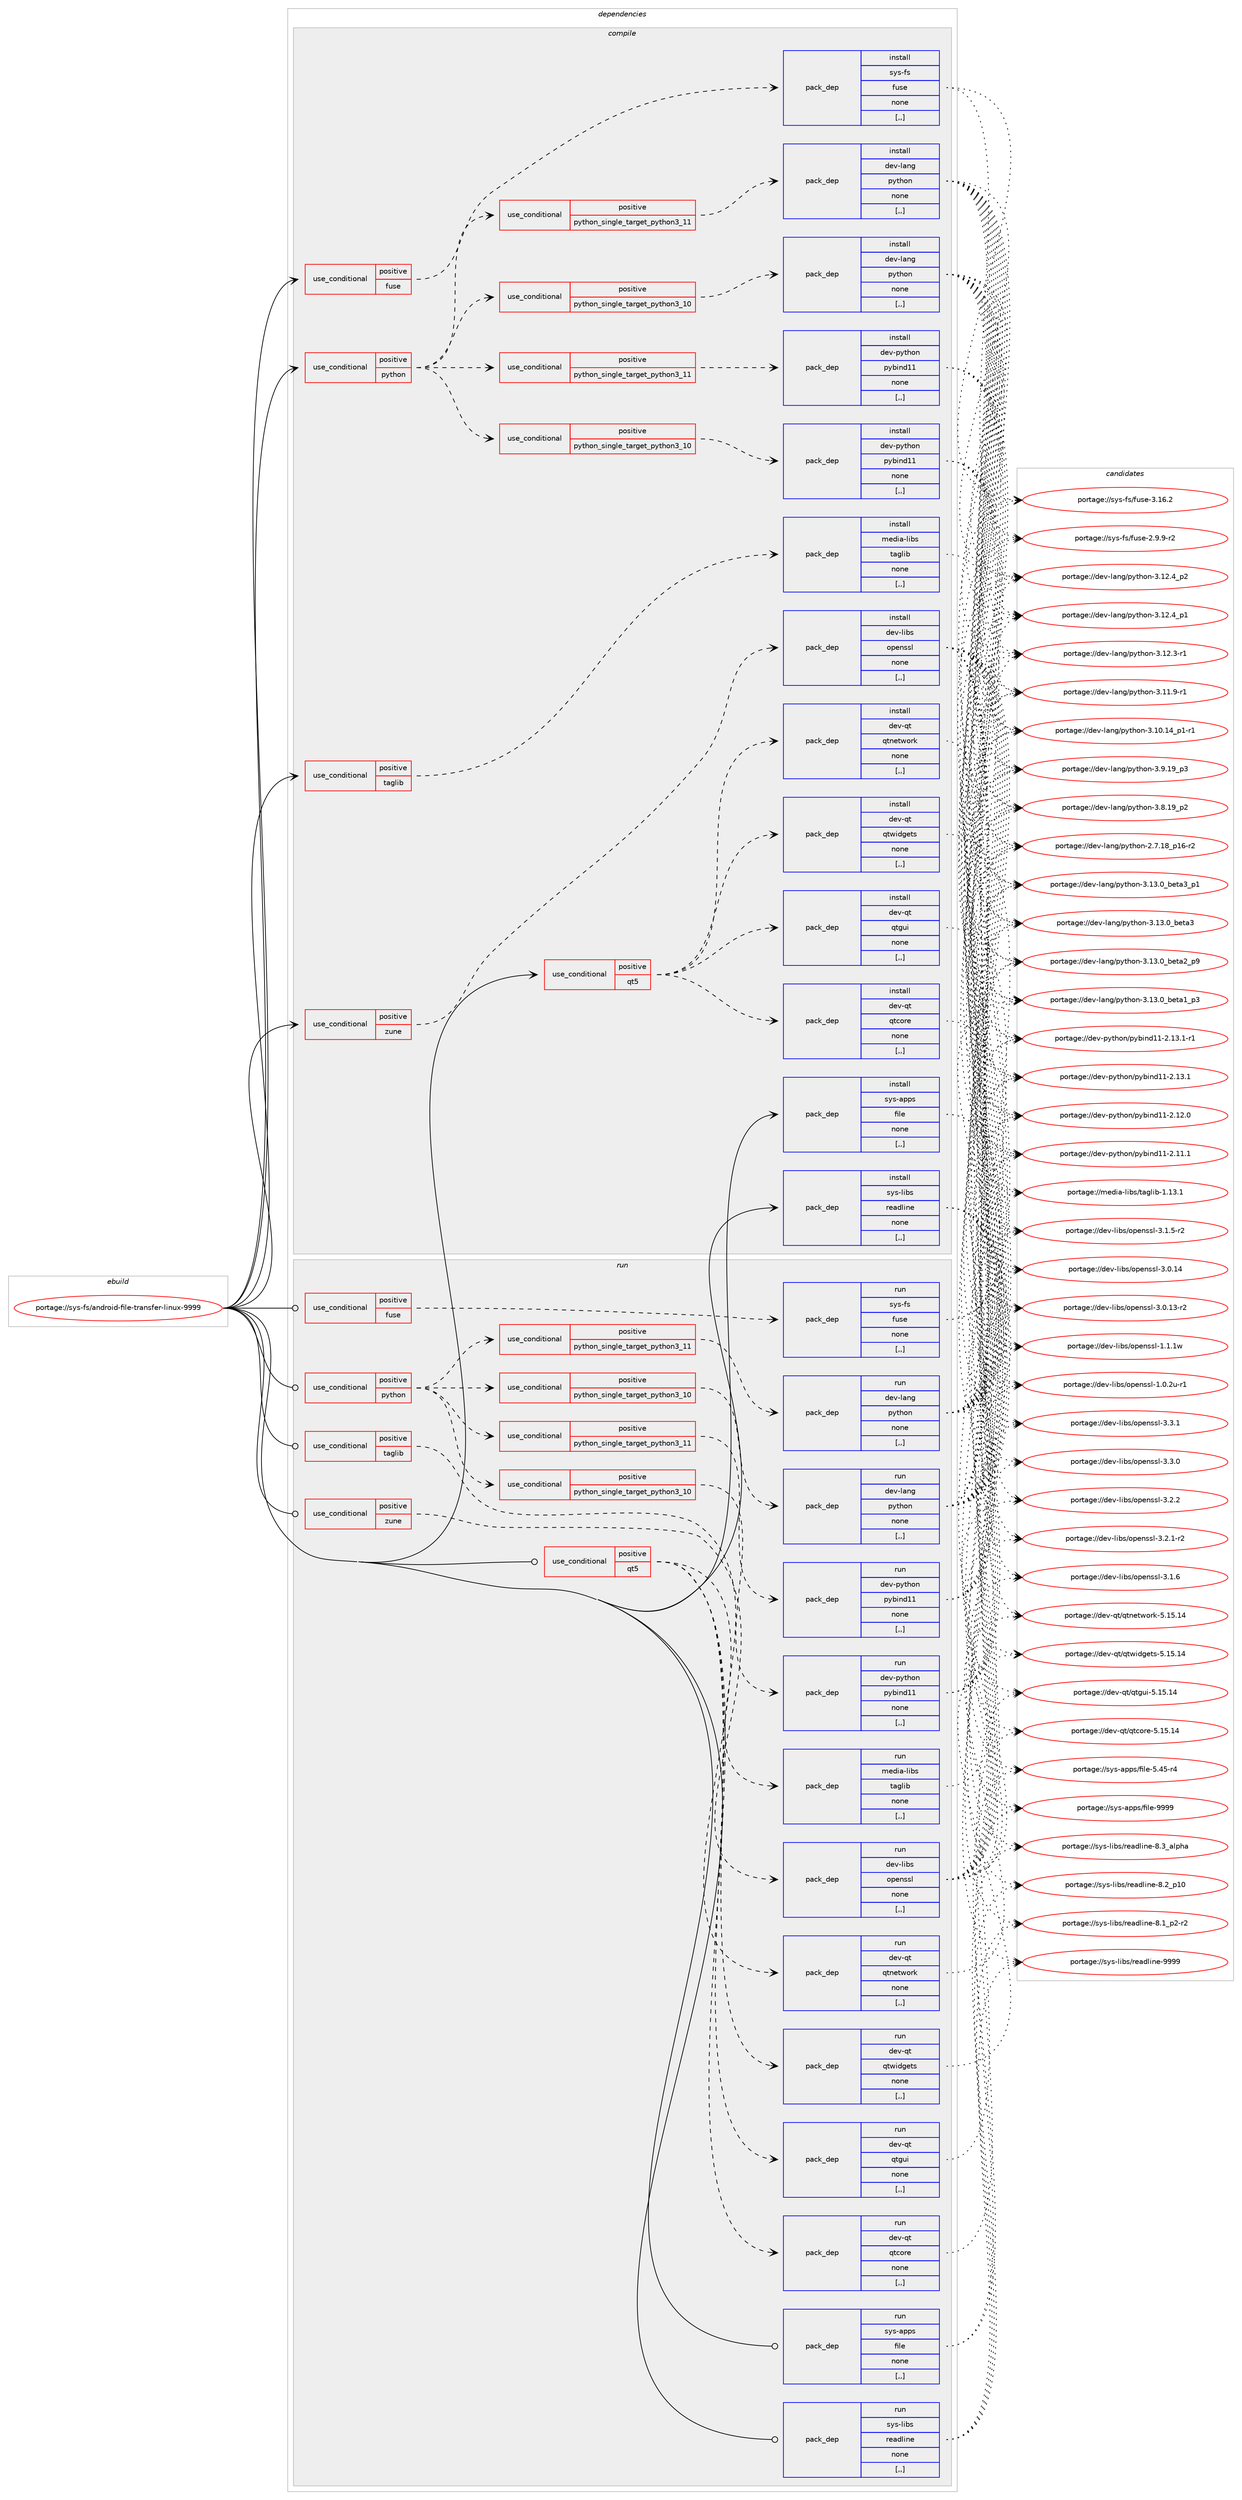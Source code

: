 digraph prolog {

# *************
# Graph options
# *************

newrank=true;
concentrate=true;
compound=true;
graph [rankdir=LR,fontname=Helvetica,fontsize=10,ranksep=1.5];#, ranksep=2.5, nodesep=0.2];
edge  [arrowhead=vee];
node  [fontname=Helvetica,fontsize=10];

# **********
# The ebuild
# **********

subgraph cluster_leftcol {
color=gray;
rank=same;
label=<<i>ebuild</i>>;
id [label="portage://sys-fs/android-file-transfer-linux-9999", color=red, width=4, href="../sys-fs/android-file-transfer-linux-9999.svg"];
}

# ****************
# The dependencies
# ****************

subgraph cluster_midcol {
color=gray;
label=<<i>dependencies</i>>;
subgraph cluster_compile {
fillcolor="#eeeeee";
style=filled;
label=<<i>compile</i>>;
subgraph cond115425 {
dependency432952 [label=<<TABLE BORDER="0" CELLBORDER="1" CELLSPACING="0" CELLPADDING="4"><TR><TD ROWSPAN="3" CELLPADDING="10">use_conditional</TD></TR><TR><TD>positive</TD></TR><TR><TD>fuse</TD></TR></TABLE>>, shape=none, color=red];
subgraph pack314554 {
dependency432953 [label=<<TABLE BORDER="0" CELLBORDER="1" CELLSPACING="0" CELLPADDING="4" WIDTH="220"><TR><TD ROWSPAN="6" CELLPADDING="30">pack_dep</TD></TR><TR><TD WIDTH="110">install</TD></TR><TR><TD>sys-fs</TD></TR><TR><TD>fuse</TD></TR><TR><TD>none</TD></TR><TR><TD>[,,]</TD></TR></TABLE>>, shape=none, color=blue];
}
dependency432952:e -> dependency432953:w [weight=20,style="dashed",arrowhead="vee"];
}
id:e -> dependency432952:w [weight=20,style="solid",arrowhead="vee"];
subgraph cond115426 {
dependency432954 [label=<<TABLE BORDER="0" CELLBORDER="1" CELLSPACING="0" CELLPADDING="4"><TR><TD ROWSPAN="3" CELLPADDING="10">use_conditional</TD></TR><TR><TD>positive</TD></TR><TR><TD>python</TD></TR></TABLE>>, shape=none, color=red];
subgraph cond115427 {
dependency432955 [label=<<TABLE BORDER="0" CELLBORDER="1" CELLSPACING="0" CELLPADDING="4"><TR><TD ROWSPAN="3" CELLPADDING="10">use_conditional</TD></TR><TR><TD>positive</TD></TR><TR><TD>python_single_target_python3_10</TD></TR></TABLE>>, shape=none, color=red];
subgraph pack314555 {
dependency432956 [label=<<TABLE BORDER="0" CELLBORDER="1" CELLSPACING="0" CELLPADDING="4" WIDTH="220"><TR><TD ROWSPAN="6" CELLPADDING="30">pack_dep</TD></TR><TR><TD WIDTH="110">install</TD></TR><TR><TD>dev-lang</TD></TR><TR><TD>python</TD></TR><TR><TD>none</TD></TR><TR><TD>[,,]</TD></TR></TABLE>>, shape=none, color=blue];
}
dependency432955:e -> dependency432956:w [weight=20,style="dashed",arrowhead="vee"];
}
dependency432954:e -> dependency432955:w [weight=20,style="dashed",arrowhead="vee"];
subgraph cond115428 {
dependency432957 [label=<<TABLE BORDER="0" CELLBORDER="1" CELLSPACING="0" CELLPADDING="4"><TR><TD ROWSPAN="3" CELLPADDING="10">use_conditional</TD></TR><TR><TD>positive</TD></TR><TR><TD>python_single_target_python3_11</TD></TR></TABLE>>, shape=none, color=red];
subgraph pack314556 {
dependency432958 [label=<<TABLE BORDER="0" CELLBORDER="1" CELLSPACING="0" CELLPADDING="4" WIDTH="220"><TR><TD ROWSPAN="6" CELLPADDING="30">pack_dep</TD></TR><TR><TD WIDTH="110">install</TD></TR><TR><TD>dev-lang</TD></TR><TR><TD>python</TD></TR><TR><TD>none</TD></TR><TR><TD>[,,]</TD></TR></TABLE>>, shape=none, color=blue];
}
dependency432957:e -> dependency432958:w [weight=20,style="dashed",arrowhead="vee"];
}
dependency432954:e -> dependency432957:w [weight=20,style="dashed",arrowhead="vee"];
subgraph cond115429 {
dependency432959 [label=<<TABLE BORDER="0" CELLBORDER="1" CELLSPACING="0" CELLPADDING="4"><TR><TD ROWSPAN="3" CELLPADDING="10">use_conditional</TD></TR><TR><TD>positive</TD></TR><TR><TD>python_single_target_python3_10</TD></TR></TABLE>>, shape=none, color=red];
subgraph pack314557 {
dependency432960 [label=<<TABLE BORDER="0" CELLBORDER="1" CELLSPACING="0" CELLPADDING="4" WIDTH="220"><TR><TD ROWSPAN="6" CELLPADDING="30">pack_dep</TD></TR><TR><TD WIDTH="110">install</TD></TR><TR><TD>dev-python</TD></TR><TR><TD>pybind11</TD></TR><TR><TD>none</TD></TR><TR><TD>[,,]</TD></TR></TABLE>>, shape=none, color=blue];
}
dependency432959:e -> dependency432960:w [weight=20,style="dashed",arrowhead="vee"];
}
dependency432954:e -> dependency432959:w [weight=20,style="dashed",arrowhead="vee"];
subgraph cond115430 {
dependency432961 [label=<<TABLE BORDER="0" CELLBORDER="1" CELLSPACING="0" CELLPADDING="4"><TR><TD ROWSPAN="3" CELLPADDING="10">use_conditional</TD></TR><TR><TD>positive</TD></TR><TR><TD>python_single_target_python3_11</TD></TR></TABLE>>, shape=none, color=red];
subgraph pack314558 {
dependency432962 [label=<<TABLE BORDER="0" CELLBORDER="1" CELLSPACING="0" CELLPADDING="4" WIDTH="220"><TR><TD ROWSPAN="6" CELLPADDING="30">pack_dep</TD></TR><TR><TD WIDTH="110">install</TD></TR><TR><TD>dev-python</TD></TR><TR><TD>pybind11</TD></TR><TR><TD>none</TD></TR><TR><TD>[,,]</TD></TR></TABLE>>, shape=none, color=blue];
}
dependency432961:e -> dependency432962:w [weight=20,style="dashed",arrowhead="vee"];
}
dependency432954:e -> dependency432961:w [weight=20,style="dashed",arrowhead="vee"];
}
id:e -> dependency432954:w [weight=20,style="solid",arrowhead="vee"];
subgraph cond115431 {
dependency432963 [label=<<TABLE BORDER="0" CELLBORDER="1" CELLSPACING="0" CELLPADDING="4"><TR><TD ROWSPAN="3" CELLPADDING="10">use_conditional</TD></TR><TR><TD>positive</TD></TR><TR><TD>qt5</TD></TR></TABLE>>, shape=none, color=red];
subgraph pack314559 {
dependency432964 [label=<<TABLE BORDER="0" CELLBORDER="1" CELLSPACING="0" CELLPADDING="4" WIDTH="220"><TR><TD ROWSPAN="6" CELLPADDING="30">pack_dep</TD></TR><TR><TD WIDTH="110">install</TD></TR><TR><TD>dev-qt</TD></TR><TR><TD>qtcore</TD></TR><TR><TD>none</TD></TR><TR><TD>[,,]</TD></TR></TABLE>>, shape=none, color=blue];
}
dependency432963:e -> dependency432964:w [weight=20,style="dashed",arrowhead="vee"];
subgraph pack314560 {
dependency432965 [label=<<TABLE BORDER="0" CELLBORDER="1" CELLSPACING="0" CELLPADDING="4" WIDTH="220"><TR><TD ROWSPAN="6" CELLPADDING="30">pack_dep</TD></TR><TR><TD WIDTH="110">install</TD></TR><TR><TD>dev-qt</TD></TR><TR><TD>qtgui</TD></TR><TR><TD>none</TD></TR><TR><TD>[,,]</TD></TR></TABLE>>, shape=none, color=blue];
}
dependency432963:e -> dependency432965:w [weight=20,style="dashed",arrowhead="vee"];
subgraph pack314561 {
dependency432966 [label=<<TABLE BORDER="0" CELLBORDER="1" CELLSPACING="0" CELLPADDING="4" WIDTH="220"><TR><TD ROWSPAN="6" CELLPADDING="30">pack_dep</TD></TR><TR><TD WIDTH="110">install</TD></TR><TR><TD>dev-qt</TD></TR><TR><TD>qtnetwork</TD></TR><TR><TD>none</TD></TR><TR><TD>[,,]</TD></TR></TABLE>>, shape=none, color=blue];
}
dependency432963:e -> dependency432966:w [weight=20,style="dashed",arrowhead="vee"];
subgraph pack314562 {
dependency432967 [label=<<TABLE BORDER="0" CELLBORDER="1" CELLSPACING="0" CELLPADDING="4" WIDTH="220"><TR><TD ROWSPAN="6" CELLPADDING="30">pack_dep</TD></TR><TR><TD WIDTH="110">install</TD></TR><TR><TD>dev-qt</TD></TR><TR><TD>qtwidgets</TD></TR><TR><TD>none</TD></TR><TR><TD>[,,]</TD></TR></TABLE>>, shape=none, color=blue];
}
dependency432963:e -> dependency432967:w [weight=20,style="dashed",arrowhead="vee"];
}
id:e -> dependency432963:w [weight=20,style="solid",arrowhead="vee"];
subgraph cond115432 {
dependency432968 [label=<<TABLE BORDER="0" CELLBORDER="1" CELLSPACING="0" CELLPADDING="4"><TR><TD ROWSPAN="3" CELLPADDING="10">use_conditional</TD></TR><TR><TD>positive</TD></TR><TR><TD>taglib</TD></TR></TABLE>>, shape=none, color=red];
subgraph pack314563 {
dependency432969 [label=<<TABLE BORDER="0" CELLBORDER="1" CELLSPACING="0" CELLPADDING="4" WIDTH="220"><TR><TD ROWSPAN="6" CELLPADDING="30">pack_dep</TD></TR><TR><TD WIDTH="110">install</TD></TR><TR><TD>media-libs</TD></TR><TR><TD>taglib</TD></TR><TR><TD>none</TD></TR><TR><TD>[,,]</TD></TR></TABLE>>, shape=none, color=blue];
}
dependency432968:e -> dependency432969:w [weight=20,style="dashed",arrowhead="vee"];
}
id:e -> dependency432968:w [weight=20,style="solid",arrowhead="vee"];
subgraph cond115433 {
dependency432970 [label=<<TABLE BORDER="0" CELLBORDER="1" CELLSPACING="0" CELLPADDING="4"><TR><TD ROWSPAN="3" CELLPADDING="10">use_conditional</TD></TR><TR><TD>positive</TD></TR><TR><TD>zune</TD></TR></TABLE>>, shape=none, color=red];
subgraph pack314564 {
dependency432971 [label=<<TABLE BORDER="0" CELLBORDER="1" CELLSPACING="0" CELLPADDING="4" WIDTH="220"><TR><TD ROWSPAN="6" CELLPADDING="30">pack_dep</TD></TR><TR><TD WIDTH="110">install</TD></TR><TR><TD>dev-libs</TD></TR><TR><TD>openssl</TD></TR><TR><TD>none</TD></TR><TR><TD>[,,]</TD></TR></TABLE>>, shape=none, color=blue];
}
dependency432970:e -> dependency432971:w [weight=20,style="dashed",arrowhead="vee"];
}
id:e -> dependency432970:w [weight=20,style="solid",arrowhead="vee"];
subgraph pack314565 {
dependency432972 [label=<<TABLE BORDER="0" CELLBORDER="1" CELLSPACING="0" CELLPADDING="4" WIDTH="220"><TR><TD ROWSPAN="6" CELLPADDING="30">pack_dep</TD></TR><TR><TD WIDTH="110">install</TD></TR><TR><TD>sys-apps</TD></TR><TR><TD>file</TD></TR><TR><TD>none</TD></TR><TR><TD>[,,]</TD></TR></TABLE>>, shape=none, color=blue];
}
id:e -> dependency432972:w [weight=20,style="solid",arrowhead="vee"];
subgraph pack314566 {
dependency432973 [label=<<TABLE BORDER="0" CELLBORDER="1" CELLSPACING="0" CELLPADDING="4" WIDTH="220"><TR><TD ROWSPAN="6" CELLPADDING="30">pack_dep</TD></TR><TR><TD WIDTH="110">install</TD></TR><TR><TD>sys-libs</TD></TR><TR><TD>readline</TD></TR><TR><TD>none</TD></TR><TR><TD>[,,]</TD></TR></TABLE>>, shape=none, color=blue];
}
id:e -> dependency432973:w [weight=20,style="solid",arrowhead="vee"];
}
subgraph cluster_compileandrun {
fillcolor="#eeeeee";
style=filled;
label=<<i>compile and run</i>>;
}
subgraph cluster_run {
fillcolor="#eeeeee";
style=filled;
label=<<i>run</i>>;
subgraph cond115434 {
dependency432974 [label=<<TABLE BORDER="0" CELLBORDER="1" CELLSPACING="0" CELLPADDING="4"><TR><TD ROWSPAN="3" CELLPADDING="10">use_conditional</TD></TR><TR><TD>positive</TD></TR><TR><TD>fuse</TD></TR></TABLE>>, shape=none, color=red];
subgraph pack314567 {
dependency432975 [label=<<TABLE BORDER="0" CELLBORDER="1" CELLSPACING="0" CELLPADDING="4" WIDTH="220"><TR><TD ROWSPAN="6" CELLPADDING="30">pack_dep</TD></TR><TR><TD WIDTH="110">run</TD></TR><TR><TD>sys-fs</TD></TR><TR><TD>fuse</TD></TR><TR><TD>none</TD></TR><TR><TD>[,,]</TD></TR></TABLE>>, shape=none, color=blue];
}
dependency432974:e -> dependency432975:w [weight=20,style="dashed",arrowhead="vee"];
}
id:e -> dependency432974:w [weight=20,style="solid",arrowhead="odot"];
subgraph cond115435 {
dependency432976 [label=<<TABLE BORDER="0" CELLBORDER="1" CELLSPACING="0" CELLPADDING="4"><TR><TD ROWSPAN="3" CELLPADDING="10">use_conditional</TD></TR><TR><TD>positive</TD></TR><TR><TD>python</TD></TR></TABLE>>, shape=none, color=red];
subgraph cond115436 {
dependency432977 [label=<<TABLE BORDER="0" CELLBORDER="1" CELLSPACING="0" CELLPADDING="4"><TR><TD ROWSPAN="3" CELLPADDING="10">use_conditional</TD></TR><TR><TD>positive</TD></TR><TR><TD>python_single_target_python3_10</TD></TR></TABLE>>, shape=none, color=red];
subgraph pack314568 {
dependency432978 [label=<<TABLE BORDER="0" CELLBORDER="1" CELLSPACING="0" CELLPADDING="4" WIDTH="220"><TR><TD ROWSPAN="6" CELLPADDING="30">pack_dep</TD></TR><TR><TD WIDTH="110">run</TD></TR><TR><TD>dev-lang</TD></TR><TR><TD>python</TD></TR><TR><TD>none</TD></TR><TR><TD>[,,]</TD></TR></TABLE>>, shape=none, color=blue];
}
dependency432977:e -> dependency432978:w [weight=20,style="dashed",arrowhead="vee"];
}
dependency432976:e -> dependency432977:w [weight=20,style="dashed",arrowhead="vee"];
subgraph cond115437 {
dependency432979 [label=<<TABLE BORDER="0" CELLBORDER="1" CELLSPACING="0" CELLPADDING="4"><TR><TD ROWSPAN="3" CELLPADDING="10">use_conditional</TD></TR><TR><TD>positive</TD></TR><TR><TD>python_single_target_python3_11</TD></TR></TABLE>>, shape=none, color=red];
subgraph pack314569 {
dependency432980 [label=<<TABLE BORDER="0" CELLBORDER="1" CELLSPACING="0" CELLPADDING="4" WIDTH="220"><TR><TD ROWSPAN="6" CELLPADDING="30">pack_dep</TD></TR><TR><TD WIDTH="110">run</TD></TR><TR><TD>dev-lang</TD></TR><TR><TD>python</TD></TR><TR><TD>none</TD></TR><TR><TD>[,,]</TD></TR></TABLE>>, shape=none, color=blue];
}
dependency432979:e -> dependency432980:w [weight=20,style="dashed",arrowhead="vee"];
}
dependency432976:e -> dependency432979:w [weight=20,style="dashed",arrowhead="vee"];
subgraph cond115438 {
dependency432981 [label=<<TABLE BORDER="0" CELLBORDER="1" CELLSPACING="0" CELLPADDING="4"><TR><TD ROWSPAN="3" CELLPADDING="10">use_conditional</TD></TR><TR><TD>positive</TD></TR><TR><TD>python_single_target_python3_10</TD></TR></TABLE>>, shape=none, color=red];
subgraph pack314570 {
dependency432982 [label=<<TABLE BORDER="0" CELLBORDER="1" CELLSPACING="0" CELLPADDING="4" WIDTH="220"><TR><TD ROWSPAN="6" CELLPADDING="30">pack_dep</TD></TR><TR><TD WIDTH="110">run</TD></TR><TR><TD>dev-python</TD></TR><TR><TD>pybind11</TD></TR><TR><TD>none</TD></TR><TR><TD>[,,]</TD></TR></TABLE>>, shape=none, color=blue];
}
dependency432981:e -> dependency432982:w [weight=20,style="dashed",arrowhead="vee"];
}
dependency432976:e -> dependency432981:w [weight=20,style="dashed",arrowhead="vee"];
subgraph cond115439 {
dependency432983 [label=<<TABLE BORDER="0" CELLBORDER="1" CELLSPACING="0" CELLPADDING="4"><TR><TD ROWSPAN="3" CELLPADDING="10">use_conditional</TD></TR><TR><TD>positive</TD></TR><TR><TD>python_single_target_python3_11</TD></TR></TABLE>>, shape=none, color=red];
subgraph pack314571 {
dependency432984 [label=<<TABLE BORDER="0" CELLBORDER="1" CELLSPACING="0" CELLPADDING="4" WIDTH="220"><TR><TD ROWSPAN="6" CELLPADDING="30">pack_dep</TD></TR><TR><TD WIDTH="110">run</TD></TR><TR><TD>dev-python</TD></TR><TR><TD>pybind11</TD></TR><TR><TD>none</TD></TR><TR><TD>[,,]</TD></TR></TABLE>>, shape=none, color=blue];
}
dependency432983:e -> dependency432984:w [weight=20,style="dashed",arrowhead="vee"];
}
dependency432976:e -> dependency432983:w [weight=20,style="dashed",arrowhead="vee"];
}
id:e -> dependency432976:w [weight=20,style="solid",arrowhead="odot"];
subgraph cond115440 {
dependency432985 [label=<<TABLE BORDER="0" CELLBORDER="1" CELLSPACING="0" CELLPADDING="4"><TR><TD ROWSPAN="3" CELLPADDING="10">use_conditional</TD></TR><TR><TD>positive</TD></TR><TR><TD>qt5</TD></TR></TABLE>>, shape=none, color=red];
subgraph pack314572 {
dependency432986 [label=<<TABLE BORDER="0" CELLBORDER="1" CELLSPACING="0" CELLPADDING="4" WIDTH="220"><TR><TD ROWSPAN="6" CELLPADDING="30">pack_dep</TD></TR><TR><TD WIDTH="110">run</TD></TR><TR><TD>dev-qt</TD></TR><TR><TD>qtcore</TD></TR><TR><TD>none</TD></TR><TR><TD>[,,]</TD></TR></TABLE>>, shape=none, color=blue];
}
dependency432985:e -> dependency432986:w [weight=20,style="dashed",arrowhead="vee"];
subgraph pack314573 {
dependency432987 [label=<<TABLE BORDER="0" CELLBORDER="1" CELLSPACING="0" CELLPADDING="4" WIDTH="220"><TR><TD ROWSPAN="6" CELLPADDING="30">pack_dep</TD></TR><TR><TD WIDTH="110">run</TD></TR><TR><TD>dev-qt</TD></TR><TR><TD>qtgui</TD></TR><TR><TD>none</TD></TR><TR><TD>[,,]</TD></TR></TABLE>>, shape=none, color=blue];
}
dependency432985:e -> dependency432987:w [weight=20,style="dashed",arrowhead="vee"];
subgraph pack314574 {
dependency432988 [label=<<TABLE BORDER="0" CELLBORDER="1" CELLSPACING="0" CELLPADDING="4" WIDTH="220"><TR><TD ROWSPAN="6" CELLPADDING="30">pack_dep</TD></TR><TR><TD WIDTH="110">run</TD></TR><TR><TD>dev-qt</TD></TR><TR><TD>qtnetwork</TD></TR><TR><TD>none</TD></TR><TR><TD>[,,]</TD></TR></TABLE>>, shape=none, color=blue];
}
dependency432985:e -> dependency432988:w [weight=20,style="dashed",arrowhead="vee"];
subgraph pack314575 {
dependency432989 [label=<<TABLE BORDER="0" CELLBORDER="1" CELLSPACING="0" CELLPADDING="4" WIDTH="220"><TR><TD ROWSPAN="6" CELLPADDING="30">pack_dep</TD></TR><TR><TD WIDTH="110">run</TD></TR><TR><TD>dev-qt</TD></TR><TR><TD>qtwidgets</TD></TR><TR><TD>none</TD></TR><TR><TD>[,,]</TD></TR></TABLE>>, shape=none, color=blue];
}
dependency432985:e -> dependency432989:w [weight=20,style="dashed",arrowhead="vee"];
}
id:e -> dependency432985:w [weight=20,style="solid",arrowhead="odot"];
subgraph cond115441 {
dependency432990 [label=<<TABLE BORDER="0" CELLBORDER="1" CELLSPACING="0" CELLPADDING="4"><TR><TD ROWSPAN="3" CELLPADDING="10">use_conditional</TD></TR><TR><TD>positive</TD></TR><TR><TD>taglib</TD></TR></TABLE>>, shape=none, color=red];
subgraph pack314576 {
dependency432991 [label=<<TABLE BORDER="0" CELLBORDER="1" CELLSPACING="0" CELLPADDING="4" WIDTH="220"><TR><TD ROWSPAN="6" CELLPADDING="30">pack_dep</TD></TR><TR><TD WIDTH="110">run</TD></TR><TR><TD>media-libs</TD></TR><TR><TD>taglib</TD></TR><TR><TD>none</TD></TR><TR><TD>[,,]</TD></TR></TABLE>>, shape=none, color=blue];
}
dependency432990:e -> dependency432991:w [weight=20,style="dashed",arrowhead="vee"];
}
id:e -> dependency432990:w [weight=20,style="solid",arrowhead="odot"];
subgraph cond115442 {
dependency432992 [label=<<TABLE BORDER="0" CELLBORDER="1" CELLSPACING="0" CELLPADDING="4"><TR><TD ROWSPAN="3" CELLPADDING="10">use_conditional</TD></TR><TR><TD>positive</TD></TR><TR><TD>zune</TD></TR></TABLE>>, shape=none, color=red];
subgraph pack314577 {
dependency432993 [label=<<TABLE BORDER="0" CELLBORDER="1" CELLSPACING="0" CELLPADDING="4" WIDTH="220"><TR><TD ROWSPAN="6" CELLPADDING="30">pack_dep</TD></TR><TR><TD WIDTH="110">run</TD></TR><TR><TD>dev-libs</TD></TR><TR><TD>openssl</TD></TR><TR><TD>none</TD></TR><TR><TD>[,,]</TD></TR></TABLE>>, shape=none, color=blue];
}
dependency432992:e -> dependency432993:w [weight=20,style="dashed",arrowhead="vee"];
}
id:e -> dependency432992:w [weight=20,style="solid",arrowhead="odot"];
subgraph pack314578 {
dependency432994 [label=<<TABLE BORDER="0" CELLBORDER="1" CELLSPACING="0" CELLPADDING="4" WIDTH="220"><TR><TD ROWSPAN="6" CELLPADDING="30">pack_dep</TD></TR><TR><TD WIDTH="110">run</TD></TR><TR><TD>sys-apps</TD></TR><TR><TD>file</TD></TR><TR><TD>none</TD></TR><TR><TD>[,,]</TD></TR></TABLE>>, shape=none, color=blue];
}
id:e -> dependency432994:w [weight=20,style="solid",arrowhead="odot"];
subgraph pack314579 {
dependency432995 [label=<<TABLE BORDER="0" CELLBORDER="1" CELLSPACING="0" CELLPADDING="4" WIDTH="220"><TR><TD ROWSPAN="6" CELLPADDING="30">pack_dep</TD></TR><TR><TD WIDTH="110">run</TD></TR><TR><TD>sys-libs</TD></TR><TR><TD>readline</TD></TR><TR><TD>none</TD></TR><TR><TD>[,,]</TD></TR></TABLE>>, shape=none, color=blue];
}
id:e -> dependency432995:w [weight=20,style="solid",arrowhead="odot"];
}
}

# **************
# The candidates
# **************

subgraph cluster_choices {
rank=same;
color=gray;
label=<<i>candidates</i>>;

subgraph choice314554 {
color=black;
nodesep=1;
choice115121115451021154710211711510145514649544650 [label="portage://sys-fs/fuse-3.16.2", color=red, width=4,href="../sys-fs/fuse-3.16.2.svg"];
choice11512111545102115471021171151014550465746574511450 [label="portage://sys-fs/fuse-2.9.9-r2", color=red, width=4,href="../sys-fs/fuse-2.9.9-r2.svg"];
dependency432953:e -> choice115121115451021154710211711510145514649544650:w [style=dotted,weight="100"];
dependency432953:e -> choice11512111545102115471021171151014550465746574511450:w [style=dotted,weight="100"];
}
subgraph choice314555 {
color=black;
nodesep=1;
choice10010111845108971101034711212111610411111045514649514648959810111697519511249 [label="portage://dev-lang/python-3.13.0_beta3_p1", color=red, width=4,href="../dev-lang/python-3.13.0_beta3_p1.svg"];
choice1001011184510897110103471121211161041111104551464951464895981011169751 [label="portage://dev-lang/python-3.13.0_beta3", color=red, width=4,href="../dev-lang/python-3.13.0_beta3.svg"];
choice10010111845108971101034711212111610411111045514649514648959810111697509511257 [label="portage://dev-lang/python-3.13.0_beta2_p9", color=red, width=4,href="../dev-lang/python-3.13.0_beta2_p9.svg"];
choice10010111845108971101034711212111610411111045514649514648959810111697499511251 [label="portage://dev-lang/python-3.13.0_beta1_p3", color=red, width=4,href="../dev-lang/python-3.13.0_beta1_p3.svg"];
choice100101118451089711010347112121116104111110455146495046529511250 [label="portage://dev-lang/python-3.12.4_p2", color=red, width=4,href="../dev-lang/python-3.12.4_p2.svg"];
choice100101118451089711010347112121116104111110455146495046529511249 [label="portage://dev-lang/python-3.12.4_p1", color=red, width=4,href="../dev-lang/python-3.12.4_p1.svg"];
choice100101118451089711010347112121116104111110455146495046514511449 [label="portage://dev-lang/python-3.12.3-r1", color=red, width=4,href="../dev-lang/python-3.12.3-r1.svg"];
choice100101118451089711010347112121116104111110455146494946574511449 [label="portage://dev-lang/python-3.11.9-r1", color=red, width=4,href="../dev-lang/python-3.11.9-r1.svg"];
choice100101118451089711010347112121116104111110455146494846495295112494511449 [label="portage://dev-lang/python-3.10.14_p1-r1", color=red, width=4,href="../dev-lang/python-3.10.14_p1-r1.svg"];
choice100101118451089711010347112121116104111110455146574649579511251 [label="portage://dev-lang/python-3.9.19_p3", color=red, width=4,href="../dev-lang/python-3.9.19_p3.svg"];
choice100101118451089711010347112121116104111110455146564649579511250 [label="portage://dev-lang/python-3.8.19_p2", color=red, width=4,href="../dev-lang/python-3.8.19_p2.svg"];
choice100101118451089711010347112121116104111110455046554649569511249544511450 [label="portage://dev-lang/python-2.7.18_p16-r2", color=red, width=4,href="../dev-lang/python-2.7.18_p16-r2.svg"];
dependency432956:e -> choice10010111845108971101034711212111610411111045514649514648959810111697519511249:w [style=dotted,weight="100"];
dependency432956:e -> choice1001011184510897110103471121211161041111104551464951464895981011169751:w [style=dotted,weight="100"];
dependency432956:e -> choice10010111845108971101034711212111610411111045514649514648959810111697509511257:w [style=dotted,weight="100"];
dependency432956:e -> choice10010111845108971101034711212111610411111045514649514648959810111697499511251:w [style=dotted,weight="100"];
dependency432956:e -> choice100101118451089711010347112121116104111110455146495046529511250:w [style=dotted,weight="100"];
dependency432956:e -> choice100101118451089711010347112121116104111110455146495046529511249:w [style=dotted,weight="100"];
dependency432956:e -> choice100101118451089711010347112121116104111110455146495046514511449:w [style=dotted,weight="100"];
dependency432956:e -> choice100101118451089711010347112121116104111110455146494946574511449:w [style=dotted,weight="100"];
dependency432956:e -> choice100101118451089711010347112121116104111110455146494846495295112494511449:w [style=dotted,weight="100"];
dependency432956:e -> choice100101118451089711010347112121116104111110455146574649579511251:w [style=dotted,weight="100"];
dependency432956:e -> choice100101118451089711010347112121116104111110455146564649579511250:w [style=dotted,weight="100"];
dependency432956:e -> choice100101118451089711010347112121116104111110455046554649569511249544511450:w [style=dotted,weight="100"];
}
subgraph choice314556 {
color=black;
nodesep=1;
choice10010111845108971101034711212111610411111045514649514648959810111697519511249 [label="portage://dev-lang/python-3.13.0_beta3_p1", color=red, width=4,href="../dev-lang/python-3.13.0_beta3_p1.svg"];
choice1001011184510897110103471121211161041111104551464951464895981011169751 [label="portage://dev-lang/python-3.13.0_beta3", color=red, width=4,href="../dev-lang/python-3.13.0_beta3.svg"];
choice10010111845108971101034711212111610411111045514649514648959810111697509511257 [label="portage://dev-lang/python-3.13.0_beta2_p9", color=red, width=4,href="../dev-lang/python-3.13.0_beta2_p9.svg"];
choice10010111845108971101034711212111610411111045514649514648959810111697499511251 [label="portage://dev-lang/python-3.13.0_beta1_p3", color=red, width=4,href="../dev-lang/python-3.13.0_beta1_p3.svg"];
choice100101118451089711010347112121116104111110455146495046529511250 [label="portage://dev-lang/python-3.12.4_p2", color=red, width=4,href="../dev-lang/python-3.12.4_p2.svg"];
choice100101118451089711010347112121116104111110455146495046529511249 [label="portage://dev-lang/python-3.12.4_p1", color=red, width=4,href="../dev-lang/python-3.12.4_p1.svg"];
choice100101118451089711010347112121116104111110455146495046514511449 [label="portage://dev-lang/python-3.12.3-r1", color=red, width=4,href="../dev-lang/python-3.12.3-r1.svg"];
choice100101118451089711010347112121116104111110455146494946574511449 [label="portage://dev-lang/python-3.11.9-r1", color=red, width=4,href="../dev-lang/python-3.11.9-r1.svg"];
choice100101118451089711010347112121116104111110455146494846495295112494511449 [label="portage://dev-lang/python-3.10.14_p1-r1", color=red, width=4,href="../dev-lang/python-3.10.14_p1-r1.svg"];
choice100101118451089711010347112121116104111110455146574649579511251 [label="portage://dev-lang/python-3.9.19_p3", color=red, width=4,href="../dev-lang/python-3.9.19_p3.svg"];
choice100101118451089711010347112121116104111110455146564649579511250 [label="portage://dev-lang/python-3.8.19_p2", color=red, width=4,href="../dev-lang/python-3.8.19_p2.svg"];
choice100101118451089711010347112121116104111110455046554649569511249544511450 [label="portage://dev-lang/python-2.7.18_p16-r2", color=red, width=4,href="../dev-lang/python-2.7.18_p16-r2.svg"];
dependency432958:e -> choice10010111845108971101034711212111610411111045514649514648959810111697519511249:w [style=dotted,weight="100"];
dependency432958:e -> choice1001011184510897110103471121211161041111104551464951464895981011169751:w [style=dotted,weight="100"];
dependency432958:e -> choice10010111845108971101034711212111610411111045514649514648959810111697509511257:w [style=dotted,weight="100"];
dependency432958:e -> choice10010111845108971101034711212111610411111045514649514648959810111697499511251:w [style=dotted,weight="100"];
dependency432958:e -> choice100101118451089711010347112121116104111110455146495046529511250:w [style=dotted,weight="100"];
dependency432958:e -> choice100101118451089711010347112121116104111110455146495046529511249:w [style=dotted,weight="100"];
dependency432958:e -> choice100101118451089711010347112121116104111110455146495046514511449:w [style=dotted,weight="100"];
dependency432958:e -> choice100101118451089711010347112121116104111110455146494946574511449:w [style=dotted,weight="100"];
dependency432958:e -> choice100101118451089711010347112121116104111110455146494846495295112494511449:w [style=dotted,weight="100"];
dependency432958:e -> choice100101118451089711010347112121116104111110455146574649579511251:w [style=dotted,weight="100"];
dependency432958:e -> choice100101118451089711010347112121116104111110455146564649579511250:w [style=dotted,weight="100"];
dependency432958:e -> choice100101118451089711010347112121116104111110455046554649569511249544511450:w [style=dotted,weight="100"];
}
subgraph choice314557 {
color=black;
nodesep=1;
choice1001011184511212111610411111047112121981051101004949455046495146494511449 [label="portage://dev-python/pybind11-2.13.1-r1", color=red, width=4,href="../dev-python/pybind11-2.13.1-r1.svg"];
choice100101118451121211161041111104711212198105110100494945504649514649 [label="portage://dev-python/pybind11-2.13.1", color=red, width=4,href="../dev-python/pybind11-2.13.1.svg"];
choice100101118451121211161041111104711212198105110100494945504649504648 [label="portage://dev-python/pybind11-2.12.0", color=red, width=4,href="../dev-python/pybind11-2.12.0.svg"];
choice100101118451121211161041111104711212198105110100494945504649494649 [label="portage://dev-python/pybind11-2.11.1", color=red, width=4,href="../dev-python/pybind11-2.11.1.svg"];
dependency432960:e -> choice1001011184511212111610411111047112121981051101004949455046495146494511449:w [style=dotted,weight="100"];
dependency432960:e -> choice100101118451121211161041111104711212198105110100494945504649514649:w [style=dotted,weight="100"];
dependency432960:e -> choice100101118451121211161041111104711212198105110100494945504649504648:w [style=dotted,weight="100"];
dependency432960:e -> choice100101118451121211161041111104711212198105110100494945504649494649:w [style=dotted,weight="100"];
}
subgraph choice314558 {
color=black;
nodesep=1;
choice1001011184511212111610411111047112121981051101004949455046495146494511449 [label="portage://dev-python/pybind11-2.13.1-r1", color=red, width=4,href="../dev-python/pybind11-2.13.1-r1.svg"];
choice100101118451121211161041111104711212198105110100494945504649514649 [label="portage://dev-python/pybind11-2.13.1", color=red, width=4,href="../dev-python/pybind11-2.13.1.svg"];
choice100101118451121211161041111104711212198105110100494945504649504648 [label="portage://dev-python/pybind11-2.12.0", color=red, width=4,href="../dev-python/pybind11-2.12.0.svg"];
choice100101118451121211161041111104711212198105110100494945504649494649 [label="portage://dev-python/pybind11-2.11.1", color=red, width=4,href="../dev-python/pybind11-2.11.1.svg"];
dependency432962:e -> choice1001011184511212111610411111047112121981051101004949455046495146494511449:w [style=dotted,weight="100"];
dependency432962:e -> choice100101118451121211161041111104711212198105110100494945504649514649:w [style=dotted,weight="100"];
dependency432962:e -> choice100101118451121211161041111104711212198105110100494945504649504648:w [style=dotted,weight="100"];
dependency432962:e -> choice100101118451121211161041111104711212198105110100494945504649494649:w [style=dotted,weight="100"];
}
subgraph choice314559 {
color=black;
nodesep=1;
choice1001011184511311647113116991111141014553464953464952 [label="portage://dev-qt/qtcore-5.15.14", color=red, width=4,href="../dev-qt/qtcore-5.15.14.svg"];
dependency432964:e -> choice1001011184511311647113116991111141014553464953464952:w [style=dotted,weight="100"];
}
subgraph choice314560 {
color=black;
nodesep=1;
choice10010111845113116471131161031171054553464953464952 [label="portage://dev-qt/qtgui-5.15.14", color=red, width=4,href="../dev-qt/qtgui-5.15.14.svg"];
dependency432965:e -> choice10010111845113116471131161031171054553464953464952:w [style=dotted,weight="100"];
}
subgraph choice314561 {
color=black;
nodesep=1;
choice10010111845113116471131161101011161191111141074553464953464952 [label="portage://dev-qt/qtnetwork-5.15.14", color=red, width=4,href="../dev-qt/qtnetwork-5.15.14.svg"];
dependency432966:e -> choice10010111845113116471131161101011161191111141074553464953464952:w [style=dotted,weight="100"];
}
subgraph choice314562 {
color=black;
nodesep=1;
choice10010111845113116471131161191051001031011161154553464953464952 [label="portage://dev-qt/qtwidgets-5.15.14", color=red, width=4,href="../dev-qt/qtwidgets-5.15.14.svg"];
dependency432967:e -> choice10010111845113116471131161191051001031011161154553464953464952:w [style=dotted,weight="100"];
}
subgraph choice314563 {
color=black;
nodesep=1;
choice10910110010597451081059811547116971031081059845494649514649 [label="portage://media-libs/taglib-1.13.1", color=red, width=4,href="../media-libs/taglib-1.13.1.svg"];
dependency432969:e -> choice10910110010597451081059811547116971031081059845494649514649:w [style=dotted,weight="100"];
}
subgraph choice314564 {
color=black;
nodesep=1;
choice100101118451081059811547111112101110115115108455146514649 [label="portage://dev-libs/openssl-3.3.1", color=red, width=4,href="../dev-libs/openssl-3.3.1.svg"];
choice100101118451081059811547111112101110115115108455146514648 [label="portage://dev-libs/openssl-3.3.0", color=red, width=4,href="../dev-libs/openssl-3.3.0.svg"];
choice100101118451081059811547111112101110115115108455146504650 [label="portage://dev-libs/openssl-3.2.2", color=red, width=4,href="../dev-libs/openssl-3.2.2.svg"];
choice1001011184510810598115471111121011101151151084551465046494511450 [label="portage://dev-libs/openssl-3.2.1-r2", color=red, width=4,href="../dev-libs/openssl-3.2.1-r2.svg"];
choice100101118451081059811547111112101110115115108455146494654 [label="portage://dev-libs/openssl-3.1.6", color=red, width=4,href="../dev-libs/openssl-3.1.6.svg"];
choice1001011184510810598115471111121011101151151084551464946534511450 [label="portage://dev-libs/openssl-3.1.5-r2", color=red, width=4,href="../dev-libs/openssl-3.1.5-r2.svg"];
choice10010111845108105981154711111210111011511510845514648464952 [label="portage://dev-libs/openssl-3.0.14", color=red, width=4,href="../dev-libs/openssl-3.0.14.svg"];
choice100101118451081059811547111112101110115115108455146484649514511450 [label="portage://dev-libs/openssl-3.0.13-r2", color=red, width=4,href="../dev-libs/openssl-3.0.13-r2.svg"];
choice100101118451081059811547111112101110115115108454946494649119 [label="portage://dev-libs/openssl-1.1.1w", color=red, width=4,href="../dev-libs/openssl-1.1.1w.svg"];
choice1001011184510810598115471111121011101151151084549464846501174511449 [label="portage://dev-libs/openssl-1.0.2u-r1", color=red, width=4,href="../dev-libs/openssl-1.0.2u-r1.svg"];
dependency432971:e -> choice100101118451081059811547111112101110115115108455146514649:w [style=dotted,weight="100"];
dependency432971:e -> choice100101118451081059811547111112101110115115108455146514648:w [style=dotted,weight="100"];
dependency432971:e -> choice100101118451081059811547111112101110115115108455146504650:w [style=dotted,weight="100"];
dependency432971:e -> choice1001011184510810598115471111121011101151151084551465046494511450:w [style=dotted,weight="100"];
dependency432971:e -> choice100101118451081059811547111112101110115115108455146494654:w [style=dotted,weight="100"];
dependency432971:e -> choice1001011184510810598115471111121011101151151084551464946534511450:w [style=dotted,weight="100"];
dependency432971:e -> choice10010111845108105981154711111210111011511510845514648464952:w [style=dotted,weight="100"];
dependency432971:e -> choice100101118451081059811547111112101110115115108455146484649514511450:w [style=dotted,weight="100"];
dependency432971:e -> choice100101118451081059811547111112101110115115108454946494649119:w [style=dotted,weight="100"];
dependency432971:e -> choice1001011184510810598115471111121011101151151084549464846501174511449:w [style=dotted,weight="100"];
}
subgraph choice314565 {
color=black;
nodesep=1;
choice1151211154597112112115471021051081014557575757 [label="portage://sys-apps/file-9999", color=red, width=4,href="../sys-apps/file-9999.svg"];
choice11512111545971121121154710210510810145534652534511452 [label="portage://sys-apps/file-5.45-r4", color=red, width=4,href="../sys-apps/file-5.45-r4.svg"];
dependency432972:e -> choice1151211154597112112115471021051081014557575757:w [style=dotted,weight="100"];
dependency432972:e -> choice11512111545971121121154710210510810145534652534511452:w [style=dotted,weight="100"];
}
subgraph choice314566 {
color=black;
nodesep=1;
choice115121115451081059811547114101971001081051101014557575757 [label="portage://sys-libs/readline-9999", color=red, width=4,href="../sys-libs/readline-9999.svg"];
choice1151211154510810598115471141019710010810511010145564651959710811210497 [label="portage://sys-libs/readline-8.3_alpha", color=red, width=4,href="../sys-libs/readline-8.3_alpha.svg"];
choice1151211154510810598115471141019710010810511010145564650951124948 [label="portage://sys-libs/readline-8.2_p10", color=red, width=4,href="../sys-libs/readline-8.2_p10.svg"];
choice115121115451081059811547114101971001081051101014556464995112504511450 [label="portage://sys-libs/readline-8.1_p2-r2", color=red, width=4,href="../sys-libs/readline-8.1_p2-r2.svg"];
dependency432973:e -> choice115121115451081059811547114101971001081051101014557575757:w [style=dotted,weight="100"];
dependency432973:e -> choice1151211154510810598115471141019710010810511010145564651959710811210497:w [style=dotted,weight="100"];
dependency432973:e -> choice1151211154510810598115471141019710010810511010145564650951124948:w [style=dotted,weight="100"];
dependency432973:e -> choice115121115451081059811547114101971001081051101014556464995112504511450:w [style=dotted,weight="100"];
}
subgraph choice314567 {
color=black;
nodesep=1;
choice115121115451021154710211711510145514649544650 [label="portage://sys-fs/fuse-3.16.2", color=red, width=4,href="../sys-fs/fuse-3.16.2.svg"];
choice11512111545102115471021171151014550465746574511450 [label="portage://sys-fs/fuse-2.9.9-r2", color=red, width=4,href="../sys-fs/fuse-2.9.9-r2.svg"];
dependency432975:e -> choice115121115451021154710211711510145514649544650:w [style=dotted,weight="100"];
dependency432975:e -> choice11512111545102115471021171151014550465746574511450:w [style=dotted,weight="100"];
}
subgraph choice314568 {
color=black;
nodesep=1;
choice10010111845108971101034711212111610411111045514649514648959810111697519511249 [label="portage://dev-lang/python-3.13.0_beta3_p1", color=red, width=4,href="../dev-lang/python-3.13.0_beta3_p1.svg"];
choice1001011184510897110103471121211161041111104551464951464895981011169751 [label="portage://dev-lang/python-3.13.0_beta3", color=red, width=4,href="../dev-lang/python-3.13.0_beta3.svg"];
choice10010111845108971101034711212111610411111045514649514648959810111697509511257 [label="portage://dev-lang/python-3.13.0_beta2_p9", color=red, width=4,href="../dev-lang/python-3.13.0_beta2_p9.svg"];
choice10010111845108971101034711212111610411111045514649514648959810111697499511251 [label="portage://dev-lang/python-3.13.0_beta1_p3", color=red, width=4,href="../dev-lang/python-3.13.0_beta1_p3.svg"];
choice100101118451089711010347112121116104111110455146495046529511250 [label="portage://dev-lang/python-3.12.4_p2", color=red, width=4,href="../dev-lang/python-3.12.4_p2.svg"];
choice100101118451089711010347112121116104111110455146495046529511249 [label="portage://dev-lang/python-3.12.4_p1", color=red, width=4,href="../dev-lang/python-3.12.4_p1.svg"];
choice100101118451089711010347112121116104111110455146495046514511449 [label="portage://dev-lang/python-3.12.3-r1", color=red, width=4,href="../dev-lang/python-3.12.3-r1.svg"];
choice100101118451089711010347112121116104111110455146494946574511449 [label="portage://dev-lang/python-3.11.9-r1", color=red, width=4,href="../dev-lang/python-3.11.9-r1.svg"];
choice100101118451089711010347112121116104111110455146494846495295112494511449 [label="portage://dev-lang/python-3.10.14_p1-r1", color=red, width=4,href="../dev-lang/python-3.10.14_p1-r1.svg"];
choice100101118451089711010347112121116104111110455146574649579511251 [label="portage://dev-lang/python-3.9.19_p3", color=red, width=4,href="../dev-lang/python-3.9.19_p3.svg"];
choice100101118451089711010347112121116104111110455146564649579511250 [label="portage://dev-lang/python-3.8.19_p2", color=red, width=4,href="../dev-lang/python-3.8.19_p2.svg"];
choice100101118451089711010347112121116104111110455046554649569511249544511450 [label="portage://dev-lang/python-2.7.18_p16-r2", color=red, width=4,href="../dev-lang/python-2.7.18_p16-r2.svg"];
dependency432978:e -> choice10010111845108971101034711212111610411111045514649514648959810111697519511249:w [style=dotted,weight="100"];
dependency432978:e -> choice1001011184510897110103471121211161041111104551464951464895981011169751:w [style=dotted,weight="100"];
dependency432978:e -> choice10010111845108971101034711212111610411111045514649514648959810111697509511257:w [style=dotted,weight="100"];
dependency432978:e -> choice10010111845108971101034711212111610411111045514649514648959810111697499511251:w [style=dotted,weight="100"];
dependency432978:e -> choice100101118451089711010347112121116104111110455146495046529511250:w [style=dotted,weight="100"];
dependency432978:e -> choice100101118451089711010347112121116104111110455146495046529511249:w [style=dotted,weight="100"];
dependency432978:e -> choice100101118451089711010347112121116104111110455146495046514511449:w [style=dotted,weight="100"];
dependency432978:e -> choice100101118451089711010347112121116104111110455146494946574511449:w [style=dotted,weight="100"];
dependency432978:e -> choice100101118451089711010347112121116104111110455146494846495295112494511449:w [style=dotted,weight="100"];
dependency432978:e -> choice100101118451089711010347112121116104111110455146574649579511251:w [style=dotted,weight="100"];
dependency432978:e -> choice100101118451089711010347112121116104111110455146564649579511250:w [style=dotted,weight="100"];
dependency432978:e -> choice100101118451089711010347112121116104111110455046554649569511249544511450:w [style=dotted,weight="100"];
}
subgraph choice314569 {
color=black;
nodesep=1;
choice10010111845108971101034711212111610411111045514649514648959810111697519511249 [label="portage://dev-lang/python-3.13.0_beta3_p1", color=red, width=4,href="../dev-lang/python-3.13.0_beta3_p1.svg"];
choice1001011184510897110103471121211161041111104551464951464895981011169751 [label="portage://dev-lang/python-3.13.0_beta3", color=red, width=4,href="../dev-lang/python-3.13.0_beta3.svg"];
choice10010111845108971101034711212111610411111045514649514648959810111697509511257 [label="portage://dev-lang/python-3.13.0_beta2_p9", color=red, width=4,href="../dev-lang/python-3.13.0_beta2_p9.svg"];
choice10010111845108971101034711212111610411111045514649514648959810111697499511251 [label="portage://dev-lang/python-3.13.0_beta1_p3", color=red, width=4,href="../dev-lang/python-3.13.0_beta1_p3.svg"];
choice100101118451089711010347112121116104111110455146495046529511250 [label="portage://dev-lang/python-3.12.4_p2", color=red, width=4,href="../dev-lang/python-3.12.4_p2.svg"];
choice100101118451089711010347112121116104111110455146495046529511249 [label="portage://dev-lang/python-3.12.4_p1", color=red, width=4,href="../dev-lang/python-3.12.4_p1.svg"];
choice100101118451089711010347112121116104111110455146495046514511449 [label="portage://dev-lang/python-3.12.3-r1", color=red, width=4,href="../dev-lang/python-3.12.3-r1.svg"];
choice100101118451089711010347112121116104111110455146494946574511449 [label="portage://dev-lang/python-3.11.9-r1", color=red, width=4,href="../dev-lang/python-3.11.9-r1.svg"];
choice100101118451089711010347112121116104111110455146494846495295112494511449 [label="portage://dev-lang/python-3.10.14_p1-r1", color=red, width=4,href="../dev-lang/python-3.10.14_p1-r1.svg"];
choice100101118451089711010347112121116104111110455146574649579511251 [label="portage://dev-lang/python-3.9.19_p3", color=red, width=4,href="../dev-lang/python-3.9.19_p3.svg"];
choice100101118451089711010347112121116104111110455146564649579511250 [label="portage://dev-lang/python-3.8.19_p2", color=red, width=4,href="../dev-lang/python-3.8.19_p2.svg"];
choice100101118451089711010347112121116104111110455046554649569511249544511450 [label="portage://dev-lang/python-2.7.18_p16-r2", color=red, width=4,href="../dev-lang/python-2.7.18_p16-r2.svg"];
dependency432980:e -> choice10010111845108971101034711212111610411111045514649514648959810111697519511249:w [style=dotted,weight="100"];
dependency432980:e -> choice1001011184510897110103471121211161041111104551464951464895981011169751:w [style=dotted,weight="100"];
dependency432980:e -> choice10010111845108971101034711212111610411111045514649514648959810111697509511257:w [style=dotted,weight="100"];
dependency432980:e -> choice10010111845108971101034711212111610411111045514649514648959810111697499511251:w [style=dotted,weight="100"];
dependency432980:e -> choice100101118451089711010347112121116104111110455146495046529511250:w [style=dotted,weight="100"];
dependency432980:e -> choice100101118451089711010347112121116104111110455146495046529511249:w [style=dotted,weight="100"];
dependency432980:e -> choice100101118451089711010347112121116104111110455146495046514511449:w [style=dotted,weight="100"];
dependency432980:e -> choice100101118451089711010347112121116104111110455146494946574511449:w [style=dotted,weight="100"];
dependency432980:e -> choice100101118451089711010347112121116104111110455146494846495295112494511449:w [style=dotted,weight="100"];
dependency432980:e -> choice100101118451089711010347112121116104111110455146574649579511251:w [style=dotted,weight="100"];
dependency432980:e -> choice100101118451089711010347112121116104111110455146564649579511250:w [style=dotted,weight="100"];
dependency432980:e -> choice100101118451089711010347112121116104111110455046554649569511249544511450:w [style=dotted,weight="100"];
}
subgraph choice314570 {
color=black;
nodesep=1;
choice1001011184511212111610411111047112121981051101004949455046495146494511449 [label="portage://dev-python/pybind11-2.13.1-r1", color=red, width=4,href="../dev-python/pybind11-2.13.1-r1.svg"];
choice100101118451121211161041111104711212198105110100494945504649514649 [label="portage://dev-python/pybind11-2.13.1", color=red, width=4,href="../dev-python/pybind11-2.13.1.svg"];
choice100101118451121211161041111104711212198105110100494945504649504648 [label="portage://dev-python/pybind11-2.12.0", color=red, width=4,href="../dev-python/pybind11-2.12.0.svg"];
choice100101118451121211161041111104711212198105110100494945504649494649 [label="portage://dev-python/pybind11-2.11.1", color=red, width=4,href="../dev-python/pybind11-2.11.1.svg"];
dependency432982:e -> choice1001011184511212111610411111047112121981051101004949455046495146494511449:w [style=dotted,weight="100"];
dependency432982:e -> choice100101118451121211161041111104711212198105110100494945504649514649:w [style=dotted,weight="100"];
dependency432982:e -> choice100101118451121211161041111104711212198105110100494945504649504648:w [style=dotted,weight="100"];
dependency432982:e -> choice100101118451121211161041111104711212198105110100494945504649494649:w [style=dotted,weight="100"];
}
subgraph choice314571 {
color=black;
nodesep=1;
choice1001011184511212111610411111047112121981051101004949455046495146494511449 [label="portage://dev-python/pybind11-2.13.1-r1", color=red, width=4,href="../dev-python/pybind11-2.13.1-r1.svg"];
choice100101118451121211161041111104711212198105110100494945504649514649 [label="portage://dev-python/pybind11-2.13.1", color=red, width=4,href="../dev-python/pybind11-2.13.1.svg"];
choice100101118451121211161041111104711212198105110100494945504649504648 [label="portage://dev-python/pybind11-2.12.0", color=red, width=4,href="../dev-python/pybind11-2.12.0.svg"];
choice100101118451121211161041111104711212198105110100494945504649494649 [label="portage://dev-python/pybind11-2.11.1", color=red, width=4,href="../dev-python/pybind11-2.11.1.svg"];
dependency432984:e -> choice1001011184511212111610411111047112121981051101004949455046495146494511449:w [style=dotted,weight="100"];
dependency432984:e -> choice100101118451121211161041111104711212198105110100494945504649514649:w [style=dotted,weight="100"];
dependency432984:e -> choice100101118451121211161041111104711212198105110100494945504649504648:w [style=dotted,weight="100"];
dependency432984:e -> choice100101118451121211161041111104711212198105110100494945504649494649:w [style=dotted,weight="100"];
}
subgraph choice314572 {
color=black;
nodesep=1;
choice1001011184511311647113116991111141014553464953464952 [label="portage://dev-qt/qtcore-5.15.14", color=red, width=4,href="../dev-qt/qtcore-5.15.14.svg"];
dependency432986:e -> choice1001011184511311647113116991111141014553464953464952:w [style=dotted,weight="100"];
}
subgraph choice314573 {
color=black;
nodesep=1;
choice10010111845113116471131161031171054553464953464952 [label="portage://dev-qt/qtgui-5.15.14", color=red, width=4,href="../dev-qt/qtgui-5.15.14.svg"];
dependency432987:e -> choice10010111845113116471131161031171054553464953464952:w [style=dotted,weight="100"];
}
subgraph choice314574 {
color=black;
nodesep=1;
choice10010111845113116471131161101011161191111141074553464953464952 [label="portage://dev-qt/qtnetwork-5.15.14", color=red, width=4,href="../dev-qt/qtnetwork-5.15.14.svg"];
dependency432988:e -> choice10010111845113116471131161101011161191111141074553464953464952:w [style=dotted,weight="100"];
}
subgraph choice314575 {
color=black;
nodesep=1;
choice10010111845113116471131161191051001031011161154553464953464952 [label="portage://dev-qt/qtwidgets-5.15.14", color=red, width=4,href="../dev-qt/qtwidgets-5.15.14.svg"];
dependency432989:e -> choice10010111845113116471131161191051001031011161154553464953464952:w [style=dotted,weight="100"];
}
subgraph choice314576 {
color=black;
nodesep=1;
choice10910110010597451081059811547116971031081059845494649514649 [label="portage://media-libs/taglib-1.13.1", color=red, width=4,href="../media-libs/taglib-1.13.1.svg"];
dependency432991:e -> choice10910110010597451081059811547116971031081059845494649514649:w [style=dotted,weight="100"];
}
subgraph choice314577 {
color=black;
nodesep=1;
choice100101118451081059811547111112101110115115108455146514649 [label="portage://dev-libs/openssl-3.3.1", color=red, width=4,href="../dev-libs/openssl-3.3.1.svg"];
choice100101118451081059811547111112101110115115108455146514648 [label="portage://dev-libs/openssl-3.3.0", color=red, width=4,href="../dev-libs/openssl-3.3.0.svg"];
choice100101118451081059811547111112101110115115108455146504650 [label="portage://dev-libs/openssl-3.2.2", color=red, width=4,href="../dev-libs/openssl-3.2.2.svg"];
choice1001011184510810598115471111121011101151151084551465046494511450 [label="portage://dev-libs/openssl-3.2.1-r2", color=red, width=4,href="../dev-libs/openssl-3.2.1-r2.svg"];
choice100101118451081059811547111112101110115115108455146494654 [label="portage://dev-libs/openssl-3.1.6", color=red, width=4,href="../dev-libs/openssl-3.1.6.svg"];
choice1001011184510810598115471111121011101151151084551464946534511450 [label="portage://dev-libs/openssl-3.1.5-r2", color=red, width=4,href="../dev-libs/openssl-3.1.5-r2.svg"];
choice10010111845108105981154711111210111011511510845514648464952 [label="portage://dev-libs/openssl-3.0.14", color=red, width=4,href="../dev-libs/openssl-3.0.14.svg"];
choice100101118451081059811547111112101110115115108455146484649514511450 [label="portage://dev-libs/openssl-3.0.13-r2", color=red, width=4,href="../dev-libs/openssl-3.0.13-r2.svg"];
choice100101118451081059811547111112101110115115108454946494649119 [label="portage://dev-libs/openssl-1.1.1w", color=red, width=4,href="../dev-libs/openssl-1.1.1w.svg"];
choice1001011184510810598115471111121011101151151084549464846501174511449 [label="portage://dev-libs/openssl-1.0.2u-r1", color=red, width=4,href="../dev-libs/openssl-1.0.2u-r1.svg"];
dependency432993:e -> choice100101118451081059811547111112101110115115108455146514649:w [style=dotted,weight="100"];
dependency432993:e -> choice100101118451081059811547111112101110115115108455146514648:w [style=dotted,weight="100"];
dependency432993:e -> choice100101118451081059811547111112101110115115108455146504650:w [style=dotted,weight="100"];
dependency432993:e -> choice1001011184510810598115471111121011101151151084551465046494511450:w [style=dotted,weight="100"];
dependency432993:e -> choice100101118451081059811547111112101110115115108455146494654:w [style=dotted,weight="100"];
dependency432993:e -> choice1001011184510810598115471111121011101151151084551464946534511450:w [style=dotted,weight="100"];
dependency432993:e -> choice10010111845108105981154711111210111011511510845514648464952:w [style=dotted,weight="100"];
dependency432993:e -> choice100101118451081059811547111112101110115115108455146484649514511450:w [style=dotted,weight="100"];
dependency432993:e -> choice100101118451081059811547111112101110115115108454946494649119:w [style=dotted,weight="100"];
dependency432993:e -> choice1001011184510810598115471111121011101151151084549464846501174511449:w [style=dotted,weight="100"];
}
subgraph choice314578 {
color=black;
nodesep=1;
choice1151211154597112112115471021051081014557575757 [label="portage://sys-apps/file-9999", color=red, width=4,href="../sys-apps/file-9999.svg"];
choice11512111545971121121154710210510810145534652534511452 [label="portage://sys-apps/file-5.45-r4", color=red, width=4,href="../sys-apps/file-5.45-r4.svg"];
dependency432994:e -> choice1151211154597112112115471021051081014557575757:w [style=dotted,weight="100"];
dependency432994:e -> choice11512111545971121121154710210510810145534652534511452:w [style=dotted,weight="100"];
}
subgraph choice314579 {
color=black;
nodesep=1;
choice115121115451081059811547114101971001081051101014557575757 [label="portage://sys-libs/readline-9999", color=red, width=4,href="../sys-libs/readline-9999.svg"];
choice1151211154510810598115471141019710010810511010145564651959710811210497 [label="portage://sys-libs/readline-8.3_alpha", color=red, width=4,href="../sys-libs/readline-8.3_alpha.svg"];
choice1151211154510810598115471141019710010810511010145564650951124948 [label="portage://sys-libs/readline-8.2_p10", color=red, width=4,href="../sys-libs/readline-8.2_p10.svg"];
choice115121115451081059811547114101971001081051101014556464995112504511450 [label="portage://sys-libs/readline-8.1_p2-r2", color=red, width=4,href="../sys-libs/readline-8.1_p2-r2.svg"];
dependency432995:e -> choice115121115451081059811547114101971001081051101014557575757:w [style=dotted,weight="100"];
dependency432995:e -> choice1151211154510810598115471141019710010810511010145564651959710811210497:w [style=dotted,weight="100"];
dependency432995:e -> choice1151211154510810598115471141019710010810511010145564650951124948:w [style=dotted,weight="100"];
dependency432995:e -> choice115121115451081059811547114101971001081051101014556464995112504511450:w [style=dotted,weight="100"];
}
}

}
